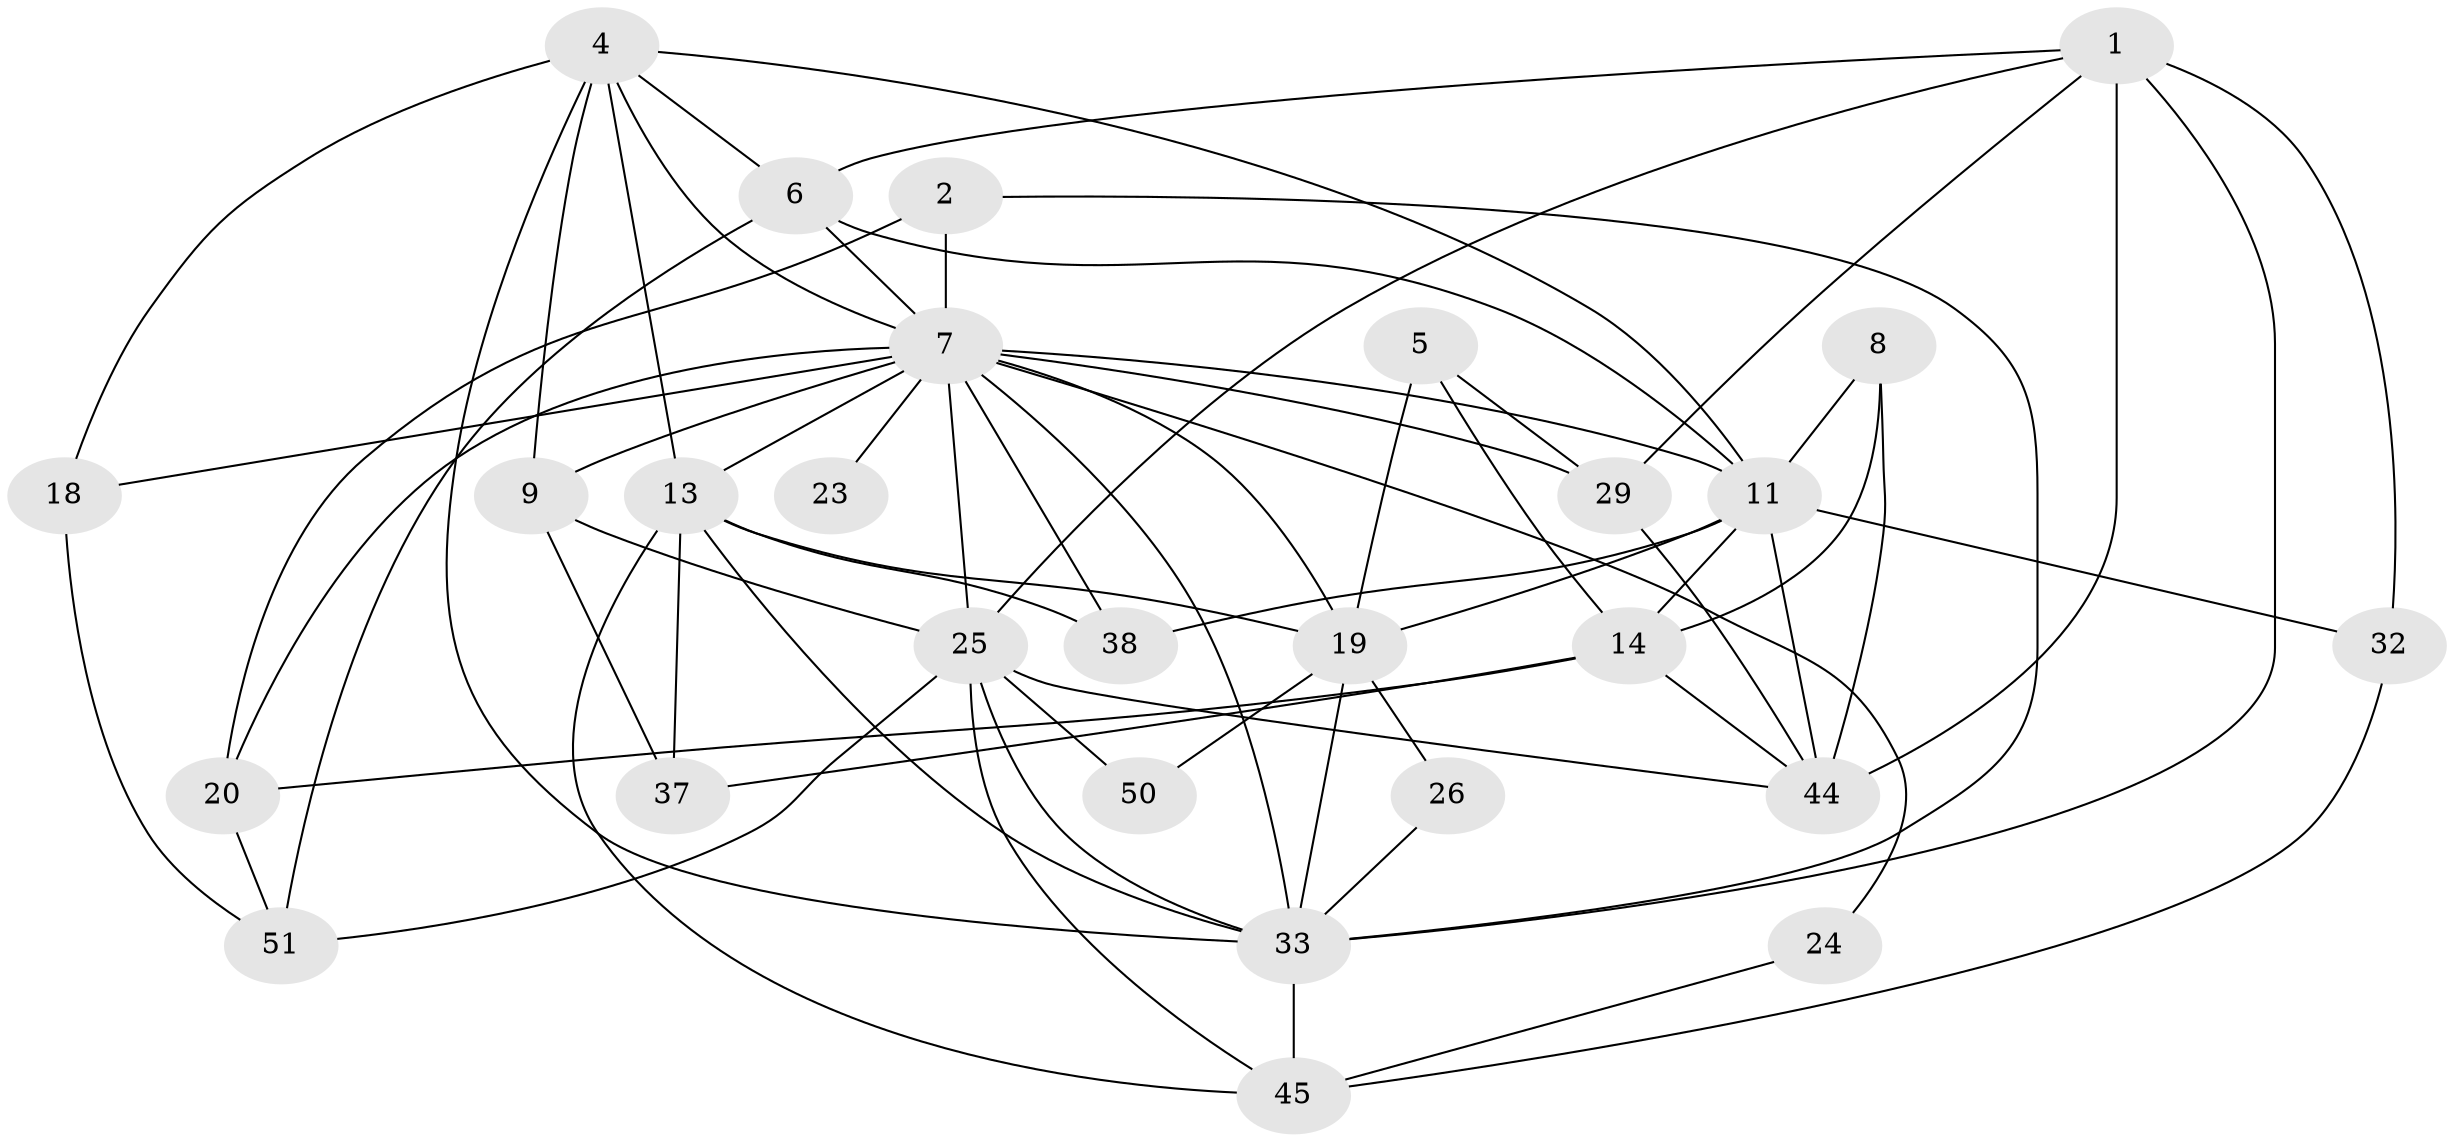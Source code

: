 // original degree distribution, {4: 0.2037037037037037, 3: 0.3148148148148148, 6: 0.1111111111111111, 2: 0.12962962962962962, 5: 0.2037037037037037, 8: 0.037037037037037035}
// Generated by graph-tools (version 1.1) at 2025/18/03/04/25 18:18:48]
// undirected, 27 vertices, 67 edges
graph export_dot {
graph [start="1"]
  node [color=gray90,style=filled];
  1 [super="+3"];
  2 [super="+31"];
  4 [super="+10"];
  5;
  6 [super="+22"];
  7 [super="+48+17+36"];
  8;
  9 [super="+12"];
  11 [super="+16+15"];
  13 [super="+43+28"];
  14;
  18 [super="+41"];
  19;
  20;
  23;
  24;
  25 [super="+34"];
  26;
  29 [super="+35"];
  32;
  33 [super="+42"];
  37;
  38;
  44 [super="+49"];
  45 [super="+47"];
  50;
  51;
  1 -- 44 [weight=2];
  1 -- 25;
  1 -- 32;
  1 -- 29;
  1 -- 33;
  1 -- 6;
  2 -- 7 [weight=2];
  2 -- 33;
  2 -- 20;
  4 -- 9;
  4 -- 18;
  4 -- 33;
  4 -- 13 [weight=2];
  4 -- 11;
  4 -- 7;
  4 -- 6;
  5 -- 29;
  5 -- 14;
  5 -- 19;
  6 -- 51;
  6 -- 7;
  6 -- 11 [weight=2];
  7 -- 19;
  7 -- 9 [weight=2];
  7 -- 20;
  7 -- 13;
  7 -- 38;
  7 -- 23 [weight=2];
  7 -- 25;
  7 -- 29 [weight=4];
  7 -- 11;
  7 -- 33;
  7 -- 18;
  7 -- 24;
  8 -- 44;
  8 -- 14;
  8 -- 11;
  9 -- 37;
  9 -- 25;
  11 -- 14 [weight=3];
  11 -- 32;
  11 -- 38;
  11 -- 19 [weight=2];
  11 -- 44 [weight=2];
  13 -- 37;
  13 -- 38;
  13 -- 19;
  13 -- 33;
  13 -- 45;
  14 -- 20;
  14 -- 37;
  14 -- 44;
  18 -- 51;
  19 -- 33;
  19 -- 26;
  19 -- 50;
  20 -- 51;
  24 -- 45;
  25 -- 51;
  25 -- 50;
  25 -- 44;
  25 -- 33;
  25 -- 45;
  26 -- 33;
  29 -- 44;
  32 -- 45;
  33 -- 45;
}
